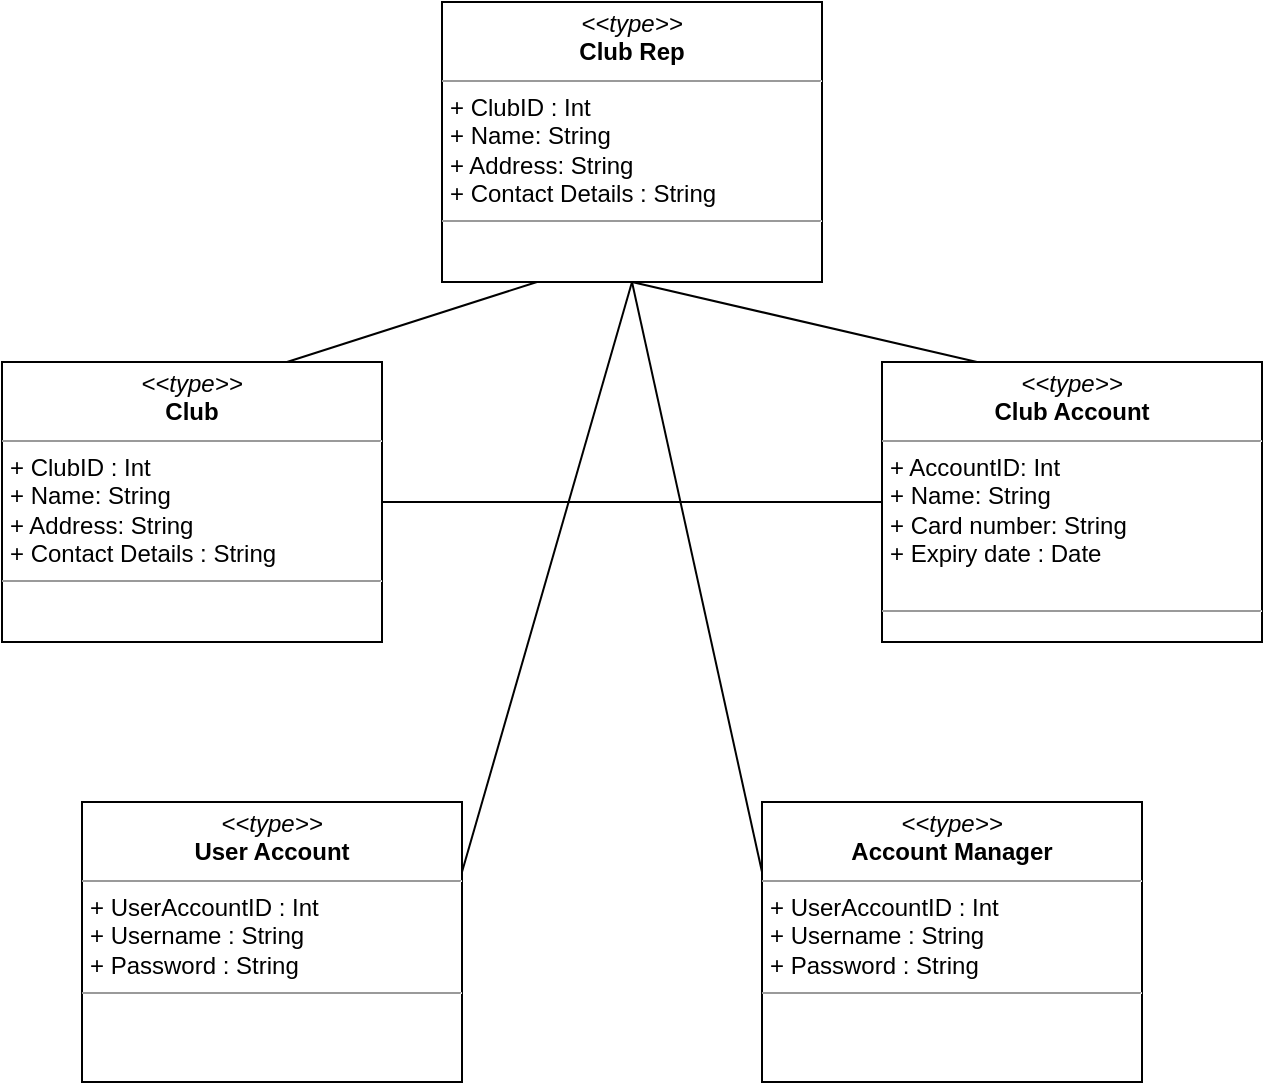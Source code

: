 <mxfile version="20.8.3" type="device"><diagram id="b3xAv89gX71LKmfooaIK" name="Page-1"><mxGraphModel dx="1026" dy="1827" grid="1" gridSize="10" guides="1" tooltips="1" connect="1" arrows="1" fold="1" page="1" pageScale="1" pageWidth="827" pageHeight="1169" math="0" shadow="0"><root><mxCell id="0"/><mxCell id="1" parent="0"/><mxCell id="-ukDgdp5T_Y09Ga-NlPC-10" value="&lt;p style=&quot;margin:0px;margin-top:4px;text-align:center;&quot;&gt;&lt;i&gt;&amp;lt;&amp;lt;type&amp;gt;&amp;gt;&lt;/i&gt;&lt;br&gt;&lt;b&gt;Club&lt;/b&gt;&lt;/p&gt;&lt;hr size=&quot;1&quot;&gt;&lt;p style=&quot;margin:0px;margin-left:4px;&quot;&gt;+ ClubID : Int&lt;br&gt;&lt;/p&gt;&lt;p style=&quot;margin:0px;margin-left:4px;&quot;&gt;+ Name: String&lt;br&gt;+ Address: String&lt;/p&gt;&lt;p style=&quot;margin:0px;margin-left:4px;&quot;&gt;+ Contact Details : String&lt;/p&gt;&lt;hr size=&quot;1&quot;&gt;&lt;p style=&quot;margin:0px;margin-left:4px;&quot;&gt;&lt;br&gt;&lt;/p&gt;" style="verticalAlign=top;align=left;overflow=fill;fontSize=12;fontFamily=Helvetica;html=1;" vertex="1" parent="1"><mxGeometry x="60" y="80" width="190" height="140" as="geometry"/></mxCell><mxCell id="-ukDgdp5T_Y09Ga-NlPC-11" value="&lt;p style=&quot;margin:0px;margin-top:4px;text-align:center;&quot;&gt;&lt;i&gt;&amp;lt;&amp;lt;type&amp;gt;&amp;gt;&lt;/i&gt;&lt;br&gt;&lt;b&gt;Club Account&lt;/b&gt;&lt;/p&gt;&lt;hr size=&quot;1&quot;&gt;&lt;p style=&quot;margin:0px;margin-left:4px;&quot;&gt;+ AccountID: Int&lt;br&gt;&lt;/p&gt;&lt;p style=&quot;margin:0px;margin-left:4px;&quot;&gt;+ Name: String&lt;/p&gt;&lt;p style=&quot;margin:0px;margin-left:4px;&quot;&gt;+ Card number: String&lt;/p&gt;&lt;p style=&quot;margin:0px;margin-left:4px;&quot;&gt;+ Expiry date : Date&lt;/p&gt;&lt;p style=&quot;margin:0px;margin-left:4px;&quot;&gt;&lt;br&gt;&lt;/p&gt;&lt;hr size=&quot;1&quot;&gt;&lt;p style=&quot;margin:0px;margin-left:4px;&quot;&gt;&lt;br&gt;&lt;/p&gt;" style="verticalAlign=top;align=left;overflow=fill;fontSize=12;fontFamily=Helvetica;html=1;" vertex="1" parent="1"><mxGeometry x="500" y="80" width="190" height="140" as="geometry"/></mxCell><mxCell id="-ukDgdp5T_Y09Ga-NlPC-12" value="&lt;p style=&quot;margin:0px;margin-top:4px;text-align:center;&quot;&gt;&lt;i&gt;&amp;lt;&amp;lt;type&amp;gt;&amp;gt;&lt;/i&gt;&lt;br&gt;&lt;b&gt;User Account&lt;/b&gt;&lt;/p&gt;&lt;hr size=&quot;1&quot;&gt;&lt;p style=&quot;margin:0px;margin-left:4px;&quot;&gt;+ UserAccountID : Int&lt;/p&gt;&lt;p style=&quot;margin:0px;margin-left:4px;&quot;&gt;+ Username : String&lt;br&gt;&lt;/p&gt;&lt;p style=&quot;margin:0px;margin-left:4px;&quot;&gt;+ Password : String&lt;br&gt;&lt;/p&gt;&lt;hr size=&quot;1&quot;&gt;&lt;p style=&quot;margin:0px;margin-left:4px;&quot;&gt;&lt;br&gt;&lt;/p&gt;" style="verticalAlign=top;align=left;overflow=fill;fontSize=12;fontFamily=Helvetica;html=1;" vertex="1" parent="1"><mxGeometry x="100" y="300" width="190" height="140" as="geometry"/></mxCell><mxCell id="-ukDgdp5T_Y09Ga-NlPC-13" value="&lt;p style=&quot;margin:0px;margin-top:4px;text-align:center;&quot;&gt;&lt;i&gt;&amp;lt;&amp;lt;type&amp;gt;&amp;gt;&lt;/i&gt;&lt;br&gt;&lt;b&gt;Account Manager&lt;/b&gt;&lt;/p&gt;&lt;hr size=&quot;1&quot;&gt;&lt;p style=&quot;margin:0px;margin-left:4px;&quot;&gt;+ UserAccountID : Int&lt;/p&gt;&lt;p style=&quot;margin:0px;margin-left:4px;&quot;&gt;+ Username : String&lt;br&gt;&lt;/p&gt;&lt;p style=&quot;margin:0px;margin-left:4px;&quot;&gt;+ Password : String&lt;br&gt;&lt;/p&gt;&lt;hr size=&quot;1&quot;&gt;&lt;p style=&quot;margin:0px;margin-left:4px;&quot;&gt;&lt;br&gt;&lt;/p&gt;" style="verticalAlign=top;align=left;overflow=fill;fontSize=12;fontFamily=Helvetica;html=1;" vertex="1" parent="1"><mxGeometry x="440" y="300" width="190" height="140" as="geometry"/></mxCell><mxCell id="-ukDgdp5T_Y09Ga-NlPC-14" value="&lt;p style=&quot;margin:0px;margin-top:4px;text-align:center;&quot;&gt;&lt;i&gt;&amp;lt;&amp;lt;type&amp;gt;&amp;gt;&lt;/i&gt;&lt;br&gt;&lt;b&gt;Club Rep&lt;/b&gt;&lt;/p&gt;&lt;hr size=&quot;1&quot;&gt;&lt;p style=&quot;margin:0px;margin-left:4px;&quot;&gt;+ ClubID : Int&lt;br&gt;&lt;/p&gt;&lt;p style=&quot;margin:0px;margin-left:4px;&quot;&gt;+ Name: String&lt;br&gt;+ Address: String&lt;/p&gt;&lt;p style=&quot;margin:0px;margin-left:4px;&quot;&gt;+ Contact Details : String&lt;/p&gt;&lt;hr size=&quot;1&quot;&gt;&lt;p style=&quot;margin:0px;margin-left:4px;&quot;&gt;&lt;br&gt;&lt;/p&gt;" style="verticalAlign=top;align=left;overflow=fill;fontSize=12;fontFamily=Helvetica;html=1;" vertex="1" parent="1"><mxGeometry x="280" y="-100" width="190" height="140" as="geometry"/></mxCell><mxCell id="-ukDgdp5T_Y09Ga-NlPC-15" value="" style="endArrow=none;html=1;rounded=0;entryX=0.25;entryY=1;entryDx=0;entryDy=0;exitX=0.75;exitY=0;exitDx=0;exitDy=0;" edge="1" parent="1" source="-ukDgdp5T_Y09Ga-NlPC-10" target="-ukDgdp5T_Y09Ga-NlPC-14"><mxGeometry width="50" height="50" relative="1" as="geometry"><mxPoint x="390" y="260" as="sourcePoint"/><mxPoint x="440" y="210" as="targetPoint"/></mxGeometry></mxCell><mxCell id="-ukDgdp5T_Y09Ga-NlPC-16" value="" style="endArrow=none;html=1;rounded=0;entryX=0.5;entryY=1;entryDx=0;entryDy=0;exitX=0.25;exitY=0;exitDx=0;exitDy=0;" edge="1" parent="1" source="-ukDgdp5T_Y09Ga-NlPC-11" target="-ukDgdp5T_Y09Ga-NlPC-14"><mxGeometry width="50" height="50" relative="1" as="geometry"><mxPoint x="282.5" y="90" as="sourcePoint"/><mxPoint x="337.5" y="50" as="targetPoint"/></mxGeometry></mxCell><mxCell id="-ukDgdp5T_Y09Ga-NlPC-17" value="" style="endArrow=none;html=1;rounded=0;entryX=0;entryY=0.5;entryDx=0;entryDy=0;exitX=1;exitY=0.5;exitDx=0;exitDy=0;" edge="1" parent="1" source="-ukDgdp5T_Y09Ga-NlPC-10" target="-ukDgdp5T_Y09Ga-NlPC-11"><mxGeometry width="50" height="50" relative="1" as="geometry"><mxPoint x="292.5" y="100" as="sourcePoint"/><mxPoint x="347.5" y="60" as="targetPoint"/></mxGeometry></mxCell><mxCell id="-ukDgdp5T_Y09Ga-NlPC-18" value="" style="endArrow=none;html=1;rounded=0;entryX=0.5;entryY=1;entryDx=0;entryDy=0;exitX=1;exitY=0.25;exitDx=0;exitDy=0;" edge="1" parent="1" source="-ukDgdp5T_Y09Ga-NlPC-12" target="-ukDgdp5T_Y09Ga-NlPC-14"><mxGeometry width="50" height="50" relative="1" as="geometry"><mxPoint x="302.5" y="110" as="sourcePoint"/><mxPoint x="357.5" y="70" as="targetPoint"/></mxGeometry></mxCell><mxCell id="-ukDgdp5T_Y09Ga-NlPC-19" value="" style="endArrow=none;html=1;rounded=0;entryX=0.5;entryY=1;entryDx=0;entryDy=0;exitX=0;exitY=0.25;exitDx=0;exitDy=0;" edge="1" parent="1" source="-ukDgdp5T_Y09Ga-NlPC-13" target="-ukDgdp5T_Y09Ga-NlPC-14"><mxGeometry width="50" height="50" relative="1" as="geometry"><mxPoint x="312.5" y="120" as="sourcePoint"/><mxPoint x="367.5" y="80" as="targetPoint"/></mxGeometry></mxCell></root></mxGraphModel></diagram></mxfile>